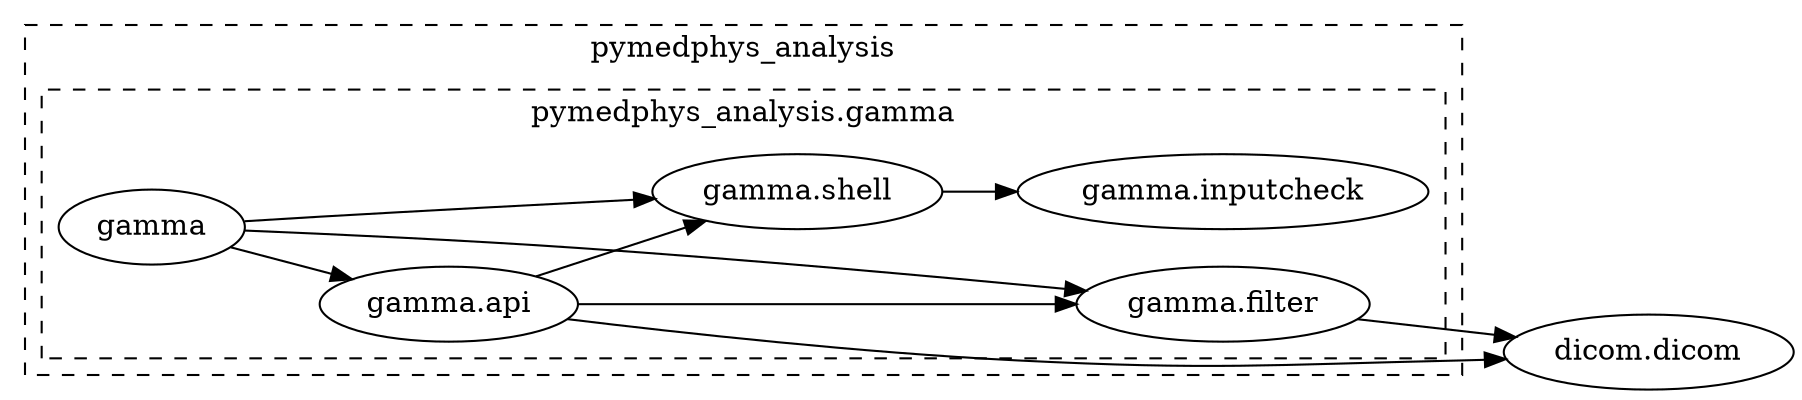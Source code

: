strict digraph  {
    rankdir = LR;

    subgraph cluster_0 {
        
        label = "pymedphys_analysis";
        style = dashed;

        subgraph cluster_1 {
            { rank = same; "pymedphys_analysis.gamma.filter"; "pymedphys_analysis.gamma.inputcheck"; }
            { rank = same; "pymedphys_analysis.gamma.shell"; }
            { rank = same; "pymedphys_analysis.gamma.api"; }
            { rank = same; "pymedphys_analysis.gamma"; }

            label = "pymedphys_analysis.gamma"
        }
    }

    "pymedphys_dicom.dicom" [label="dicom.dicom"];
    "pymedphys_analysis.gamma.shell" [label="gamma.shell"];
    "pymedphys_analysis.gamma.api" [label="gamma.api"];
    "pymedphys_analysis.gamma" [label="gamma"];
    "pymedphys_analysis.gamma.filter" [label="gamma.filter"];
    "pymedphys_analysis.gamma.inputcheck" [label="gamma.inputcheck"];

    "pymedphys_analysis.gamma" -> "pymedphys_analysis.gamma.api";
    "pymedphys_analysis.gamma" -> "pymedphys_analysis.gamma.filter";
    "pymedphys_analysis.gamma" -> "pymedphys_analysis.gamma.shell";
    "pymedphys_analysis.gamma.api" -> "pymedphys_analysis.gamma.filter";
    "pymedphys_analysis.gamma.api" -> "pymedphys_analysis.gamma.shell";
    "pymedphys_analysis.gamma.api" -> "pymedphys_dicom.dicom";
    "pymedphys_analysis.gamma" -> "pymedphys_analysis.gamma.api";
    "pymedphys_analysis.gamma.filter" -> "pymedphys_dicom.dicom";
    "pymedphys_analysis.gamma" -> "pymedphys_analysis.gamma.filter";
    "pymedphys_analysis.gamma.api" -> "pymedphys_analysis.gamma.filter";
    "pymedphys_analysis.gamma.shell" -> "pymedphys_analysis.gamma.inputcheck";
    "pymedphys_analysis.gamma.shell" -> "pymedphys_analysis.gamma.inputcheck";
    "pymedphys_analysis.gamma" -> "pymedphys_analysis.gamma.shell";
    "pymedphys_analysis.gamma.api" -> "pymedphys_analysis.gamma.shell";
}
